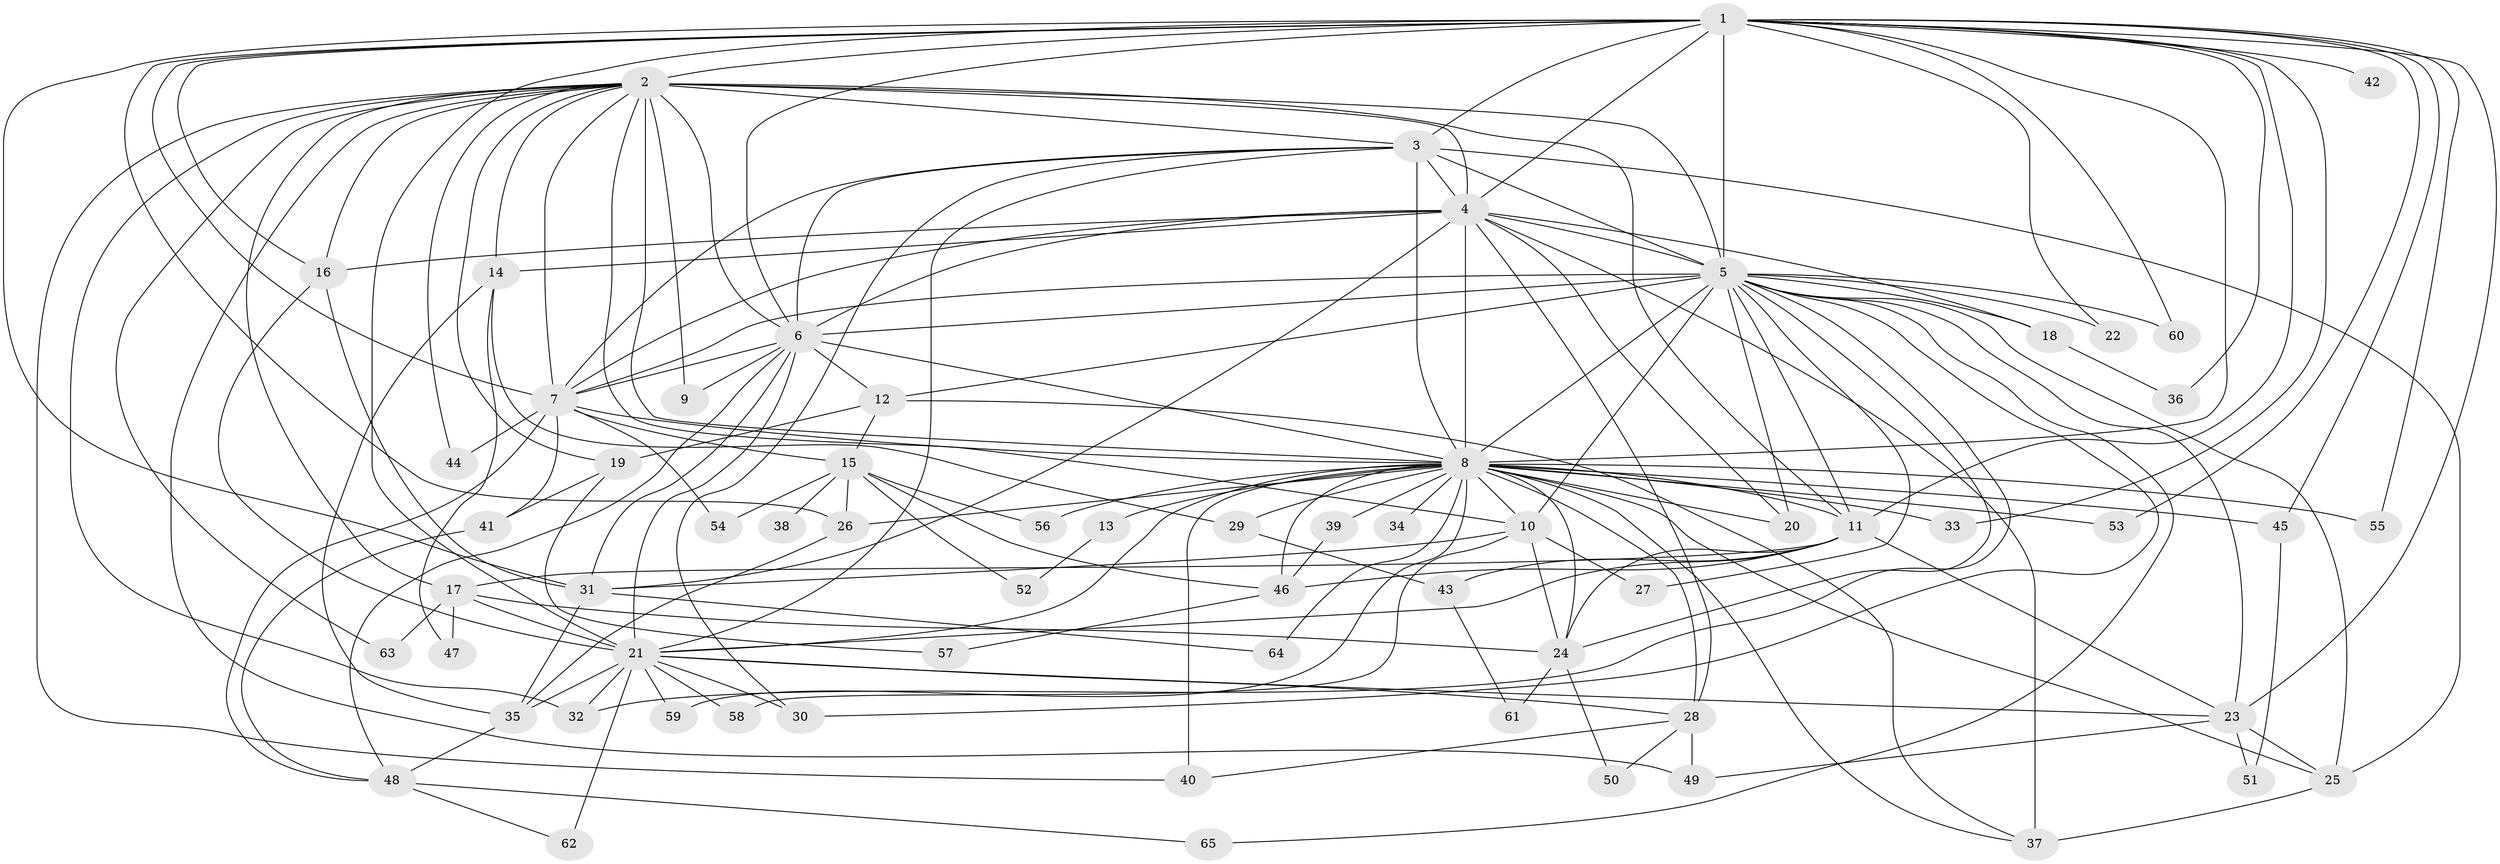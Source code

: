 // original degree distribution, {28: 0.007751937984496124, 20: 0.007751937984496124, 17: 0.007751937984496124, 24: 0.007751937984496124, 25: 0.015503875968992248, 15: 0.015503875968992248, 27: 0.007751937984496124, 29: 0.007751937984496124, 3: 0.17829457364341086, 5: 0.05426356589147287, 4: 0.08527131782945736, 6: 0.03875968992248062, 2: 0.5426356589147286, 7: 0.015503875968992248, 9: 0.007751937984496124}
// Generated by graph-tools (version 1.1) at 2025/34/03/09/25 02:34:57]
// undirected, 65 vertices, 171 edges
graph export_dot {
graph [start="1"]
  node [color=gray90,style=filled];
  1;
  2;
  3;
  4;
  5;
  6;
  7;
  8;
  9;
  10;
  11;
  12;
  13;
  14;
  15;
  16;
  17;
  18;
  19;
  20;
  21;
  22;
  23;
  24;
  25;
  26;
  27;
  28;
  29;
  30;
  31;
  32;
  33;
  34;
  35;
  36;
  37;
  38;
  39;
  40;
  41;
  42;
  43;
  44;
  45;
  46;
  47;
  48;
  49;
  50;
  51;
  52;
  53;
  54;
  55;
  56;
  57;
  58;
  59;
  60;
  61;
  62;
  63;
  64;
  65;
  1 -- 2 [weight=3.0];
  1 -- 3 [weight=1.0];
  1 -- 4 [weight=2.0];
  1 -- 5 [weight=1.0];
  1 -- 6 [weight=1.0];
  1 -- 7 [weight=1.0];
  1 -- 8 [weight=3.0];
  1 -- 11 [weight=1.0];
  1 -- 16 [weight=1.0];
  1 -- 21 [weight=2.0];
  1 -- 22 [weight=1.0];
  1 -- 23 [weight=1.0];
  1 -- 26 [weight=1.0];
  1 -- 31 [weight=1.0];
  1 -- 33 [weight=1.0];
  1 -- 36 [weight=1.0];
  1 -- 42 [weight=1.0];
  1 -- 45 [weight=1.0];
  1 -- 53 [weight=1.0];
  1 -- 55 [weight=1.0];
  1 -- 60 [weight=1.0];
  2 -- 3 [weight=2.0];
  2 -- 4 [weight=4.0];
  2 -- 5 [weight=2.0];
  2 -- 6 [weight=2.0];
  2 -- 7 [weight=2.0];
  2 -- 8 [weight=2.0];
  2 -- 9 [weight=1.0];
  2 -- 10 [weight=1.0];
  2 -- 11 [weight=1.0];
  2 -- 14 [weight=2.0];
  2 -- 16 [weight=1.0];
  2 -- 17 [weight=2.0];
  2 -- 19 [weight=1.0];
  2 -- 32 [weight=1.0];
  2 -- 40 [weight=1.0];
  2 -- 44 [weight=1.0];
  2 -- 49 [weight=1.0];
  2 -- 63 [weight=1.0];
  3 -- 4 [weight=3.0];
  3 -- 5 [weight=1.0];
  3 -- 6 [weight=1.0];
  3 -- 7 [weight=1.0];
  3 -- 8 [weight=1.0];
  3 -- 21 [weight=1.0];
  3 -- 25 [weight=4.0];
  3 -- 30 [weight=2.0];
  4 -- 5 [weight=3.0];
  4 -- 6 [weight=3.0];
  4 -- 7 [weight=2.0];
  4 -- 8 [weight=16.0];
  4 -- 14 [weight=2.0];
  4 -- 16 [weight=1.0];
  4 -- 18 [weight=2.0];
  4 -- 20 [weight=2.0];
  4 -- 28 [weight=1.0];
  4 -- 31 [weight=1.0];
  4 -- 37 [weight=3.0];
  5 -- 6 [weight=1.0];
  5 -- 7 [weight=1.0];
  5 -- 8 [weight=2.0];
  5 -- 10 [weight=1.0];
  5 -- 11 [weight=1.0];
  5 -- 12 [weight=1.0];
  5 -- 18 [weight=1.0];
  5 -- 20 [weight=1.0];
  5 -- 22 [weight=1.0];
  5 -- 23 [weight=1.0];
  5 -- 24 [weight=1.0];
  5 -- 25 [weight=1.0];
  5 -- 27 [weight=1.0];
  5 -- 30 [weight=1.0];
  5 -- 32 [weight=1.0];
  5 -- 60 [weight=1.0];
  5 -- 65 [weight=1.0];
  6 -- 7 [weight=2.0];
  6 -- 8 [weight=1.0];
  6 -- 9 [weight=2.0];
  6 -- 12 [weight=2.0];
  6 -- 21 [weight=10.0];
  6 -- 31 [weight=1.0];
  6 -- 48 [weight=1.0];
  7 -- 8 [weight=1.0];
  7 -- 15 [weight=1.0];
  7 -- 41 [weight=1.0];
  7 -- 44 [weight=1.0];
  7 -- 48 [weight=1.0];
  7 -- 54 [weight=1.0];
  8 -- 10 [weight=1.0];
  8 -- 11 [weight=1.0];
  8 -- 13 [weight=1.0];
  8 -- 20 [weight=1.0];
  8 -- 21 [weight=3.0];
  8 -- 24 [weight=1.0];
  8 -- 25 [weight=2.0];
  8 -- 26 [weight=1.0];
  8 -- 28 [weight=3.0];
  8 -- 29 [weight=1.0];
  8 -- 33 [weight=1.0];
  8 -- 34 [weight=1.0];
  8 -- 37 [weight=1.0];
  8 -- 39 [weight=2.0];
  8 -- 40 [weight=1.0];
  8 -- 45 [weight=1.0];
  8 -- 46 [weight=1.0];
  8 -- 53 [weight=1.0];
  8 -- 55 [weight=1.0];
  8 -- 56 [weight=1.0];
  8 -- 59 [weight=1.0];
  8 -- 64 [weight=1.0];
  10 -- 24 [weight=1.0];
  10 -- 27 [weight=1.0];
  10 -- 31 [weight=1.0];
  10 -- 58 [weight=1.0];
  11 -- 17 [weight=1.0];
  11 -- 21 [weight=1.0];
  11 -- 23 [weight=1.0];
  11 -- 24 [weight=1.0];
  11 -- 43 [weight=1.0];
  11 -- 46 [weight=1.0];
  12 -- 15 [weight=1.0];
  12 -- 19 [weight=1.0];
  12 -- 37 [weight=1.0];
  13 -- 52 [weight=1.0];
  14 -- 29 [weight=1.0];
  14 -- 35 [weight=1.0];
  14 -- 47 [weight=1.0];
  15 -- 26 [weight=1.0];
  15 -- 38 [weight=1.0];
  15 -- 46 [weight=1.0];
  15 -- 52 [weight=1.0];
  15 -- 54 [weight=1.0];
  15 -- 56 [weight=1.0];
  16 -- 21 [weight=1.0];
  16 -- 31 [weight=1.0];
  17 -- 21 [weight=1.0];
  17 -- 24 [weight=1.0];
  17 -- 47 [weight=1.0];
  17 -- 63 [weight=1.0];
  18 -- 36 [weight=1.0];
  19 -- 41 [weight=1.0];
  19 -- 57 [weight=1.0];
  21 -- 23 [weight=1.0];
  21 -- 28 [weight=1.0];
  21 -- 30 [weight=1.0];
  21 -- 32 [weight=1.0];
  21 -- 35 [weight=1.0];
  21 -- 58 [weight=1.0];
  21 -- 59 [weight=1.0];
  21 -- 62 [weight=1.0];
  23 -- 25 [weight=1.0];
  23 -- 49 [weight=1.0];
  23 -- 51 [weight=1.0];
  24 -- 50 [weight=1.0];
  24 -- 61 [weight=1.0];
  25 -- 37 [weight=1.0];
  26 -- 35 [weight=1.0];
  28 -- 40 [weight=1.0];
  28 -- 49 [weight=1.0];
  28 -- 50 [weight=1.0];
  29 -- 43 [weight=1.0];
  31 -- 35 [weight=1.0];
  31 -- 64 [weight=1.0];
  35 -- 48 [weight=1.0];
  39 -- 46 [weight=1.0];
  41 -- 48 [weight=1.0];
  43 -- 61 [weight=1.0];
  45 -- 51 [weight=1.0];
  46 -- 57 [weight=1.0];
  48 -- 62 [weight=1.0];
  48 -- 65 [weight=1.0];
}
